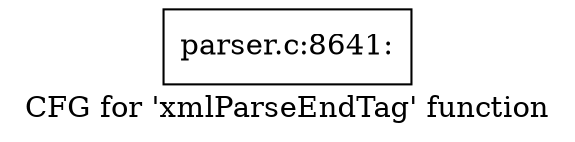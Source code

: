 digraph "CFG for 'xmlParseEndTag' function" {
	label="CFG for 'xmlParseEndTag' function";

	Node0x55d73bbf7bd0 [shape=record,label="{parser.c:8641:}"];
}
